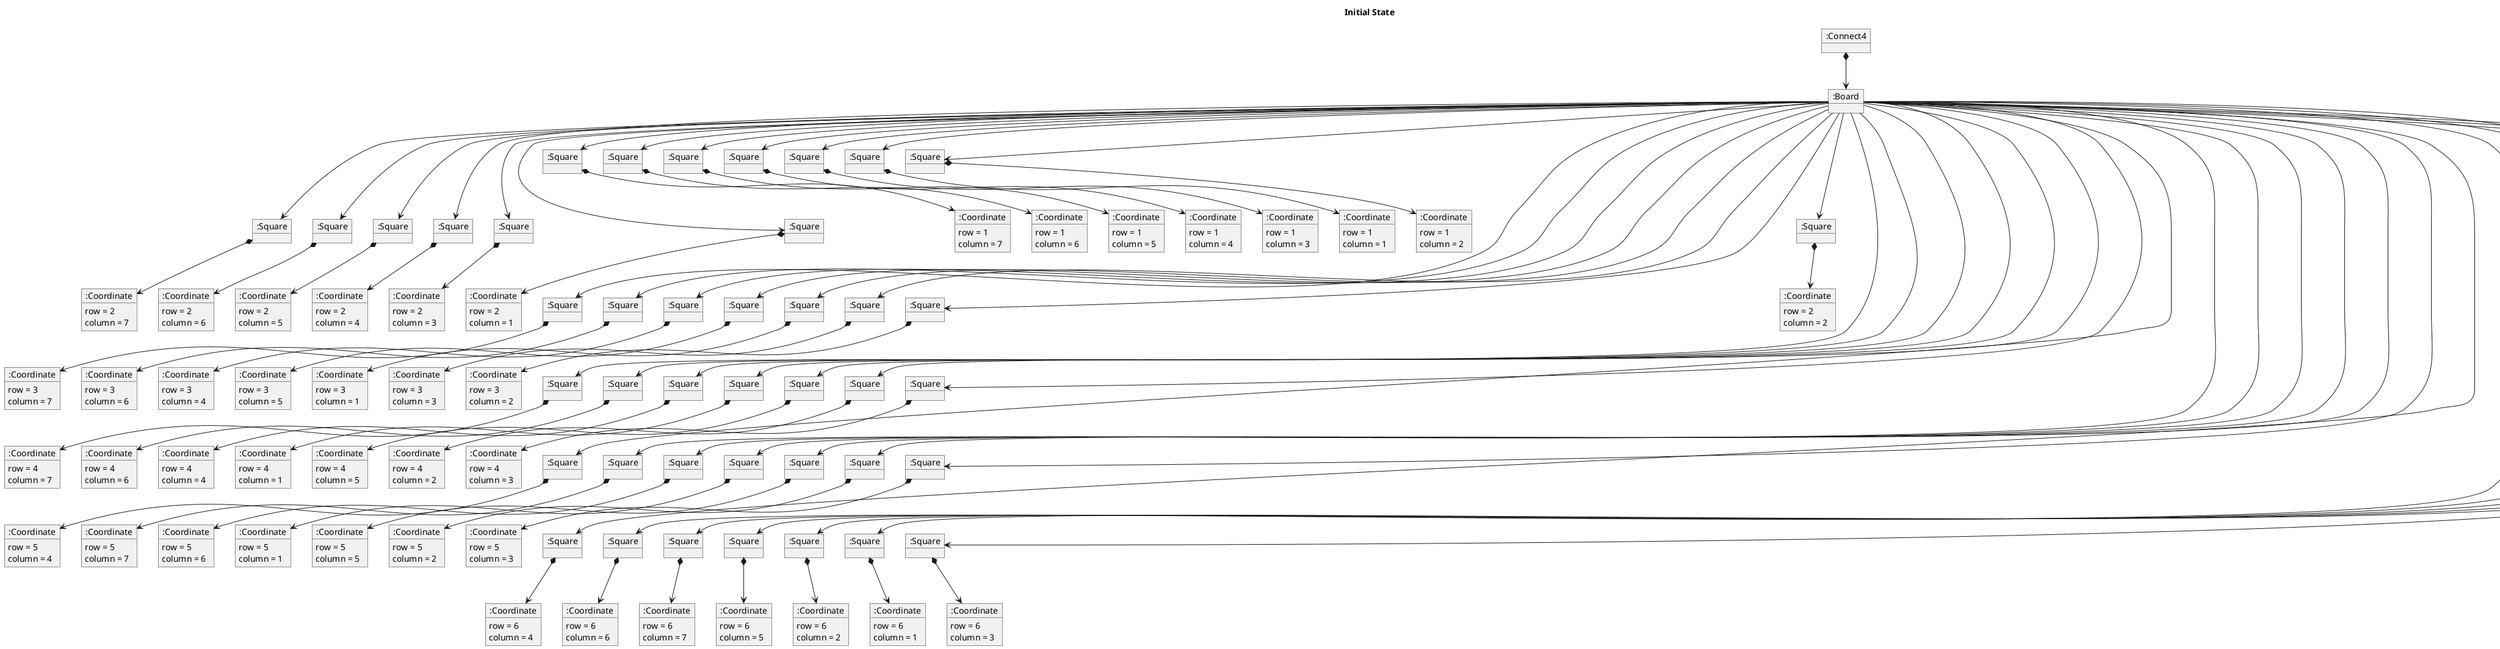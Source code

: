@startuml InitialState
title Initial State
together {
    object ":Square" as Square11
    object ":Square" as Square12
    object ":Square" as Square13
    object ":Square" as Square14
    object ":Square" as Square15
    object ":Square" as Square16
    object ":Square" as Square17

    object ":Square" as Square21
    object ":Square" as Square22
    object ":Square" as Square23
    object ":Square" as Square24
    object ":Square" as Square25
    object ":Square" as Square26
    object ":Square" as Square27

    object ":Square" as Square31
    object ":Square" as Square32
    object ":Square" as Square33
    object ":Square" as Square34
    object ":Square" as Square35
    object ":Square" as Square36
    object ":Square" as Square37

    object ":Square" as Square41
    object ":Square" as Square42
    object ":Square" as Square43
    object ":Square" as Square44
    object ":Square" as Square45
    object ":Square" as Square46
    object ":Square" as Square47

    object ":Square" as Square51
    object ":Square" as Square52
    object ":Square" as Square53
    object ":Square" as Square54
    object ":Square" as Square55
    object ":Square" as Square56
    object ":Square" as Square57

    object ":Square" as Square61
    object ":Square" as Square62
    object ":Square" as Square63
    object ":Square" as Square64
    object ":Square" as Square65
    object ":Square" as Square66
    object ":Square" as Square67
}


object ":Coordinate" as Coordinate11 {
    row = 1
    column = 1
}
object ":Coordinate" as Coordinate12 {
    row = 1
    column = 2
}
object ":Coordinate" as Coordinate13 {
    row = 1
    column = 3
}
object ":Coordinate" as Coordinate14 {
    row = 1
    column = 4
}
object ":Coordinate" as Coordinate15 {
    row = 1
    column = 5
}
object ":Coordinate" as Coordinate16 {
    row = 1
    column = 6
}
object ":Coordinate" as Coordinate17 {
    row = 1
    column = 7
}


object ":Coordinate" as Coordinate21 {
    row = 2
    column = 1
}
object ":Coordinate" as Coordinate22 {
    row = 2
    column = 2
}
object ":Coordinate" as Coordinate23 {
    row = 2
    column = 3
}
object ":Coordinate" as Coordinate24 {
    row = 2
    column = 4
}
object ":Coordinate" as Coordinate25 {
    row = 2
    column = 5
}
object ":Coordinate" as Coordinate26 {
    row = 2
    column = 6
}
object ":Coordinate" as Coordinate27 {
    row = 2
    column = 7
}


object ":Coordinate" as Coordinate31 {
    row = 3
    column = 1
}
object ":Coordinate" as Coordinate32 {
    row = 3
    column = 2
}
object ":Coordinate" as Coordinate33 {
    row = 3
    column = 3
}
object ":Coordinate" as Coordinate34 {
    row = 3
    column = 4
}
object ":Coordinate" as Coordinate35 {
    row = 3
    column = 5
}
object ":Coordinate" as Coordinate36 {
    row = 3
    column = 6
}
object ":Coordinate" as Coordinate37 {
    row = 3
    column = 7
}


object ":Coordinate" as Coordinate41 {
    row = 4
    column = 1
}
object ":Coordinate" as Coordinate42 {
    row = 4
    column = 2
}
object ":Coordinate" as Coordinate43 {
    row = 4
    column = 3
}

object ":Coordinate" as Coordinate44 {
    row = 4
    column = 4
}
object ":Coordinate" as Coordinate45 {
    row = 4
    column = 5
}
object ":Coordinate" as Coordinate46 {
    row = 4
    column = 6
}
object ":Coordinate" as Coordinate47 {
    row = 4
    column = 7
}


object ":Coordinate" as Coordinate51 {
    row = 5
    column = 1
}
object ":Coordinate" as Coordinate52 {
    row = 5
    column = 2
}
object ":Coordinate" as Coordinate53 {
    row = 5
    column = 3
}
object ":Coordinate" as Coordinate54 {
    row = 5
    column = 4
}
object ":Coordinate" as Coordinate55 {
    row = 5
    column = 5
}
object ":Coordinate" as Coordinate56 {
    row = 5
    column = 6
}
object ":Coordinate" as Coordinate57 {
    row = 5
    column = 7
}



object ":Coordinate" as Coordinate61 {
    row = 6
    column = 1
}
object ":Coordinate" as Coordinate62 {
    row = 6
    column = 2
}
object ":Coordinate" as Coordinate63 {
    row = 6
    column = 3
}
object ":Coordinate" as Coordinate64 {
    row = 6
    column = 4
}
object ":Coordinate" as Coordinate65 {
    row = 6
    column = 5
}
object ":Coordinate" as Coordinate66 {
    row = 6
    column = 6
}
object ":Coordinate" as Coordinate67 {
    row = 6
    column = 7
}

object ":Connect4" as Connect4
object ":Board" as Board

Connect4 *-down-> Board

Board --> Square11
Board --> Square12
Board --> Square13
Board --> Square14
Board --> Square15
Board --> Square16
Board --> Square17

Board --> Square21
Board --> Square22
Board --> Square23
Board --> Square24
Board --> Square25
Board --> Square26
Board --> Square27

Board --> Square31
Board --> Square32
Board --> Square33
Board --> Square34
Board --> Square35
Board --> Square36
Board --> Square37

Board --> Square41
Board --> Square42
Board --> Square43
Board --> Square44
Board --> Square45
Board --> Square46
Board --> Square47

Board --> Square51
Board --> Square52
Board --> Square53
Board --> Square54
Board --> Square55
Board --> Square56
Board --> Square57

Board --> Square61
Board --> Square62
Board --> Square63
Board --> Square64
Board --> Square65
Board --> Square66
Board --> Square67

Square11 -[hidden]right-> Square12
Square12 -[hidden]right-> Square13
Square13 -[hidden]right-> Square14
Square14 -[hidden]right-> Square15
Square15 -[hidden]right-> Square16
Square16 -[hidden]right-> Square17

Square21 -[hidden]left-> Square22
Square22 -[hidden]left-> Square23
Square23 -[hidden]left-> Square24
Square24 -[hidden]left-> Square25
Square25 -[hidden]left-> Square26
Square26 -[hidden]left-> Square27

Square31 -[hidden]right-> Square32
Square32 -[hidden]right-> Square33
Square33 -[hidden]right-> Square34
Square34 -[hidden]right-> Square35
Square35 -[hidden]right-> Square36
Square36 -[hidden]right-> Square37

Square41 -[hidden]right-> Square42
Square42 -[hidden]right-> Square43
Square43 -[hidden]right-> Square44
Square44 -[hidden]right-> Square45
Square45 -[hidden]right-> Square46
Square46 -[hidden]right-> Square47

Square51 -[hidden]right-> Square52
Square52 -[hidden]right-> Square53
Square53 -[hidden]right-> Square54
Square54 -[hidden]right-> Square55
Square55 -[hidden]right-> Square56
Square56 -[hidden]right-> Square57

Square61 -[hidden]right-> Square62
Square62 -[hidden]right-> Square63
Square63 -[hidden]right-> Square64
Square64 -[hidden]right-> Square65
Square65 -[hidden]right-> Square66
Square66 -[hidden]right-> Square67

Square11 *-down-> Coordinate11
Square12 *-down-> Coordinate12
Square13 *-down-> Coordinate13
Square14 *-down-> Coordinate14
Square15 *-down-> Coordinate15
Square16 *-down-> Coordinate16
Square17 *-down-> Coordinate17

Square21 *-down-> Coordinate21
Square22 *-down-> Coordinate22
Square23 *-down-> Coordinate23
Square24 *-down-> Coordinate24
Square25 *-down-> Coordinate25
Square26 *-down-> Coordinate26
Square27 *-down-> Coordinate27

Square31 *-down-> Coordinate31
Square32 *-down-> Coordinate32
Square33 *-down-> Coordinate33
Square34 *-down-> Coordinate34
Square35 *-down-> Coordinate35
Square36 *-down-> Coordinate36
Square37 *-down-> Coordinate37

Square41 *-down-> Coordinate41
Square42 *-down-> Coordinate42
Square43 *-down-> Coordinate43
Square44 *-down-> Coordinate44
Square45 *-down-> Coordinate45
Square46 *-down-> Coordinate46
Square47 *-down-> Coordinate47

Square51 *-down-> Coordinate51
Square52 *-down-> Coordinate52
Square53 *-down-> Coordinate53
Square54 *-down-> Coordinate54
Square55 *-down-> Coordinate55
Square56 *-down-> Coordinate56
Square57 *-down-> Coordinate57

Square61 *-down-> Coordinate61
Square62 *-down-> Coordinate62
Square63 *-down-> Coordinate63
Square64 *-down-> Coordinate64
Square65 *-down-> Coordinate65
Square66 *-down-> Coordinate66
Square67 *-down-> Coordinate67


Square11 -[hidden]down-> Square21
Square12 -[hidden]down-> Square22
Square13 -[hidden]down-> Square23
Square14 -[hidden]down-> Square24
Square15 -[hidden]down-> Square25
Square16 -[hidden]down-> Square26
Square17 -[hidden]down-> Square27

Square21 -[hidden]down-> Square31
Square22 -[hidden]down-> Square32
Square23 -[hidden]down-> Square33
Square24 -[hidden]down-> Square34
Square25 -[hidden]down-> Square35
Square26 -[hidden]down-> Square36
Square27 -[hidden]down-> Square37


Square31 -[hidden]down-> Square41
Square32 -[hidden]down-> Square42
Square33 -[hidden]down-> Square43
Square34 -[hidden]down-> Square44
Square35 -[hidden]down-> Square45
Square36 -[hidden]down-> Square46
Square37 -[hidden]down-> Square47

Square41 -[hidden]down-> Square51
Square42 -[hidden]down-> Square52
Square43 -[hidden]down-> Square53
Square44 -[hidden]down-> Square54
Square45 -[hidden]down-> Square55
Square46 -[hidden]down-> Square56
Square47 -[hidden]down-> Square57

Square51 -[hidden]down-> Square61
Square52 -[hidden]down-> Square62
Square53 -[hidden]down-> Square63
Square54 -[hidden]down-> Square64
Square55 -[hidden]down-> Square65
Square56 -[hidden]down-> Square66
Square57 -[hidden]down-> Square67

@enduml